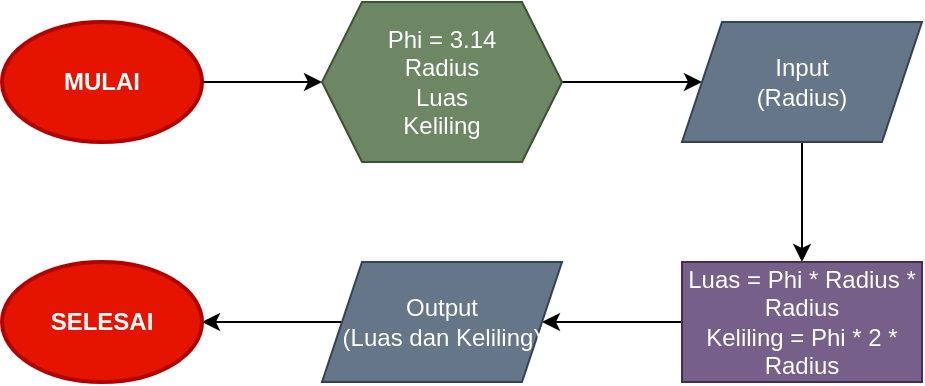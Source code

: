 <mxfile version="20.3.6" type="github">
  <diagram id="bO89eRqwZFa0u8IX1nNE" name="Halaman-1">
    <mxGraphModel dx="868" dy="520" grid="1" gridSize="10" guides="1" tooltips="1" connect="1" arrows="1" fold="1" page="1" pageScale="1" pageWidth="827" pageHeight="1169" math="0" shadow="0">
      <root>
        <mxCell id="0" />
        <mxCell id="1" parent="0" />
        <mxCell id="kDAVOxMXuszI7GqnIsRb-6" value="" style="edgeStyle=orthogonalEdgeStyle;rounded=0;orthogonalLoop=1;jettySize=auto;html=1;fontFamily=Helvetica;" edge="1" parent="1" source="kDAVOxMXuszI7GqnIsRb-1" target="kDAVOxMXuszI7GqnIsRb-5">
          <mxGeometry relative="1" as="geometry" />
        </mxCell>
        <mxCell id="kDAVOxMXuszI7GqnIsRb-1" value="&lt;b&gt;MULAI&lt;/b&gt;" style="strokeWidth=2;html=1;shape=mxgraph.flowchart.start_1;whiteSpace=wrap;fillColor=#e51400;fontColor=#ffffff;strokeColor=#B20000;" vertex="1" parent="1">
          <mxGeometry x="210" y="50" width="100" height="60" as="geometry" />
        </mxCell>
        <mxCell id="kDAVOxMXuszI7GqnIsRb-11" value="" style="edgeStyle=orthogonalEdgeStyle;rounded=0;orthogonalLoop=1;jettySize=auto;html=1;fontFamily=Helvetica;" edge="1" parent="1" source="kDAVOxMXuszI7GqnIsRb-5" target="kDAVOxMXuszI7GqnIsRb-9">
          <mxGeometry relative="1" as="geometry" />
        </mxCell>
        <mxCell id="kDAVOxMXuszI7GqnIsRb-5" value="Phi = 3.14&lt;br&gt;Radius&lt;br&gt;Luas&lt;br&gt;Keliling" style="shape=hexagon;perimeter=hexagonPerimeter2;whiteSpace=wrap;html=1;fixedSize=1;fontFamily=Helvetica;fillColor=#6d8764;fontColor=#ffffff;strokeColor=#3A5431;" vertex="1" parent="1">
          <mxGeometry x="370" y="40" width="120" height="80" as="geometry" />
        </mxCell>
        <mxCell id="kDAVOxMXuszI7GqnIsRb-15" value="" style="edgeStyle=orthogonalEdgeStyle;rounded=0;orthogonalLoop=1;jettySize=auto;html=1;fontFamily=Helvetica;" edge="1" parent="1" source="kDAVOxMXuszI7GqnIsRb-9" target="kDAVOxMXuszI7GqnIsRb-14">
          <mxGeometry relative="1" as="geometry" />
        </mxCell>
        <mxCell id="kDAVOxMXuszI7GqnIsRb-9" value="Input&lt;br&gt;(Radius)" style="shape=parallelogram;perimeter=parallelogramPerimeter;whiteSpace=wrap;html=1;fixedSize=1;fontFamily=Helvetica;fillColor=#647687;fontColor=#ffffff;strokeColor=#314354;" vertex="1" parent="1">
          <mxGeometry x="550" y="50" width="120" height="60" as="geometry" />
        </mxCell>
        <mxCell id="kDAVOxMXuszI7GqnIsRb-17" value="" style="edgeStyle=orthogonalEdgeStyle;rounded=0;orthogonalLoop=1;jettySize=auto;html=1;fontFamily=Helvetica;" edge="1" parent="1" source="kDAVOxMXuszI7GqnIsRb-14" target="kDAVOxMXuszI7GqnIsRb-16">
          <mxGeometry relative="1" as="geometry" />
        </mxCell>
        <mxCell id="kDAVOxMXuszI7GqnIsRb-14" value="&lt;div&gt;Luas = Phi * Radius * Radius&lt;/div&gt;&lt;div&gt;&lt;span style=&quot;background-color: initial;&quot;&gt;Keliling = Phi * 2 * Radius&lt;/span&gt;&lt;/div&gt;" style="rounded=0;whiteSpace=wrap;html=1;fontFamily=Helvetica;fillColor=#76608a;fontColor=#ffffff;strokeColor=#432D57;" vertex="1" parent="1">
          <mxGeometry x="550" y="170" width="120" height="60" as="geometry" />
        </mxCell>
        <mxCell id="kDAVOxMXuszI7GqnIsRb-19" value="" style="edgeStyle=orthogonalEdgeStyle;rounded=0;orthogonalLoop=1;jettySize=auto;html=1;fontFamily=Helvetica;" edge="1" parent="1" source="kDAVOxMXuszI7GqnIsRb-16" target="kDAVOxMXuszI7GqnIsRb-18">
          <mxGeometry relative="1" as="geometry" />
        </mxCell>
        <mxCell id="kDAVOxMXuszI7GqnIsRb-16" value="Output&lt;br&gt;(Luas dan Keliling)" style="shape=parallelogram;perimeter=parallelogramPerimeter;whiteSpace=wrap;html=1;fixedSize=1;fontFamily=Helvetica;fillColor=#647687;fontColor=#ffffff;strokeColor=#314354;" vertex="1" parent="1">
          <mxGeometry x="370" y="170" width="120" height="60" as="geometry" />
        </mxCell>
        <mxCell id="kDAVOxMXuszI7GqnIsRb-18" value="&lt;b&gt;SELESAI&lt;/b&gt;" style="strokeWidth=2;html=1;shape=mxgraph.flowchart.start_1;whiteSpace=wrap;fillColor=#e51400;fontColor=#ffffff;strokeColor=#B20000;" vertex="1" parent="1">
          <mxGeometry x="210" y="170" width="100" height="60" as="geometry" />
        </mxCell>
      </root>
    </mxGraphModel>
  </diagram>
</mxfile>
